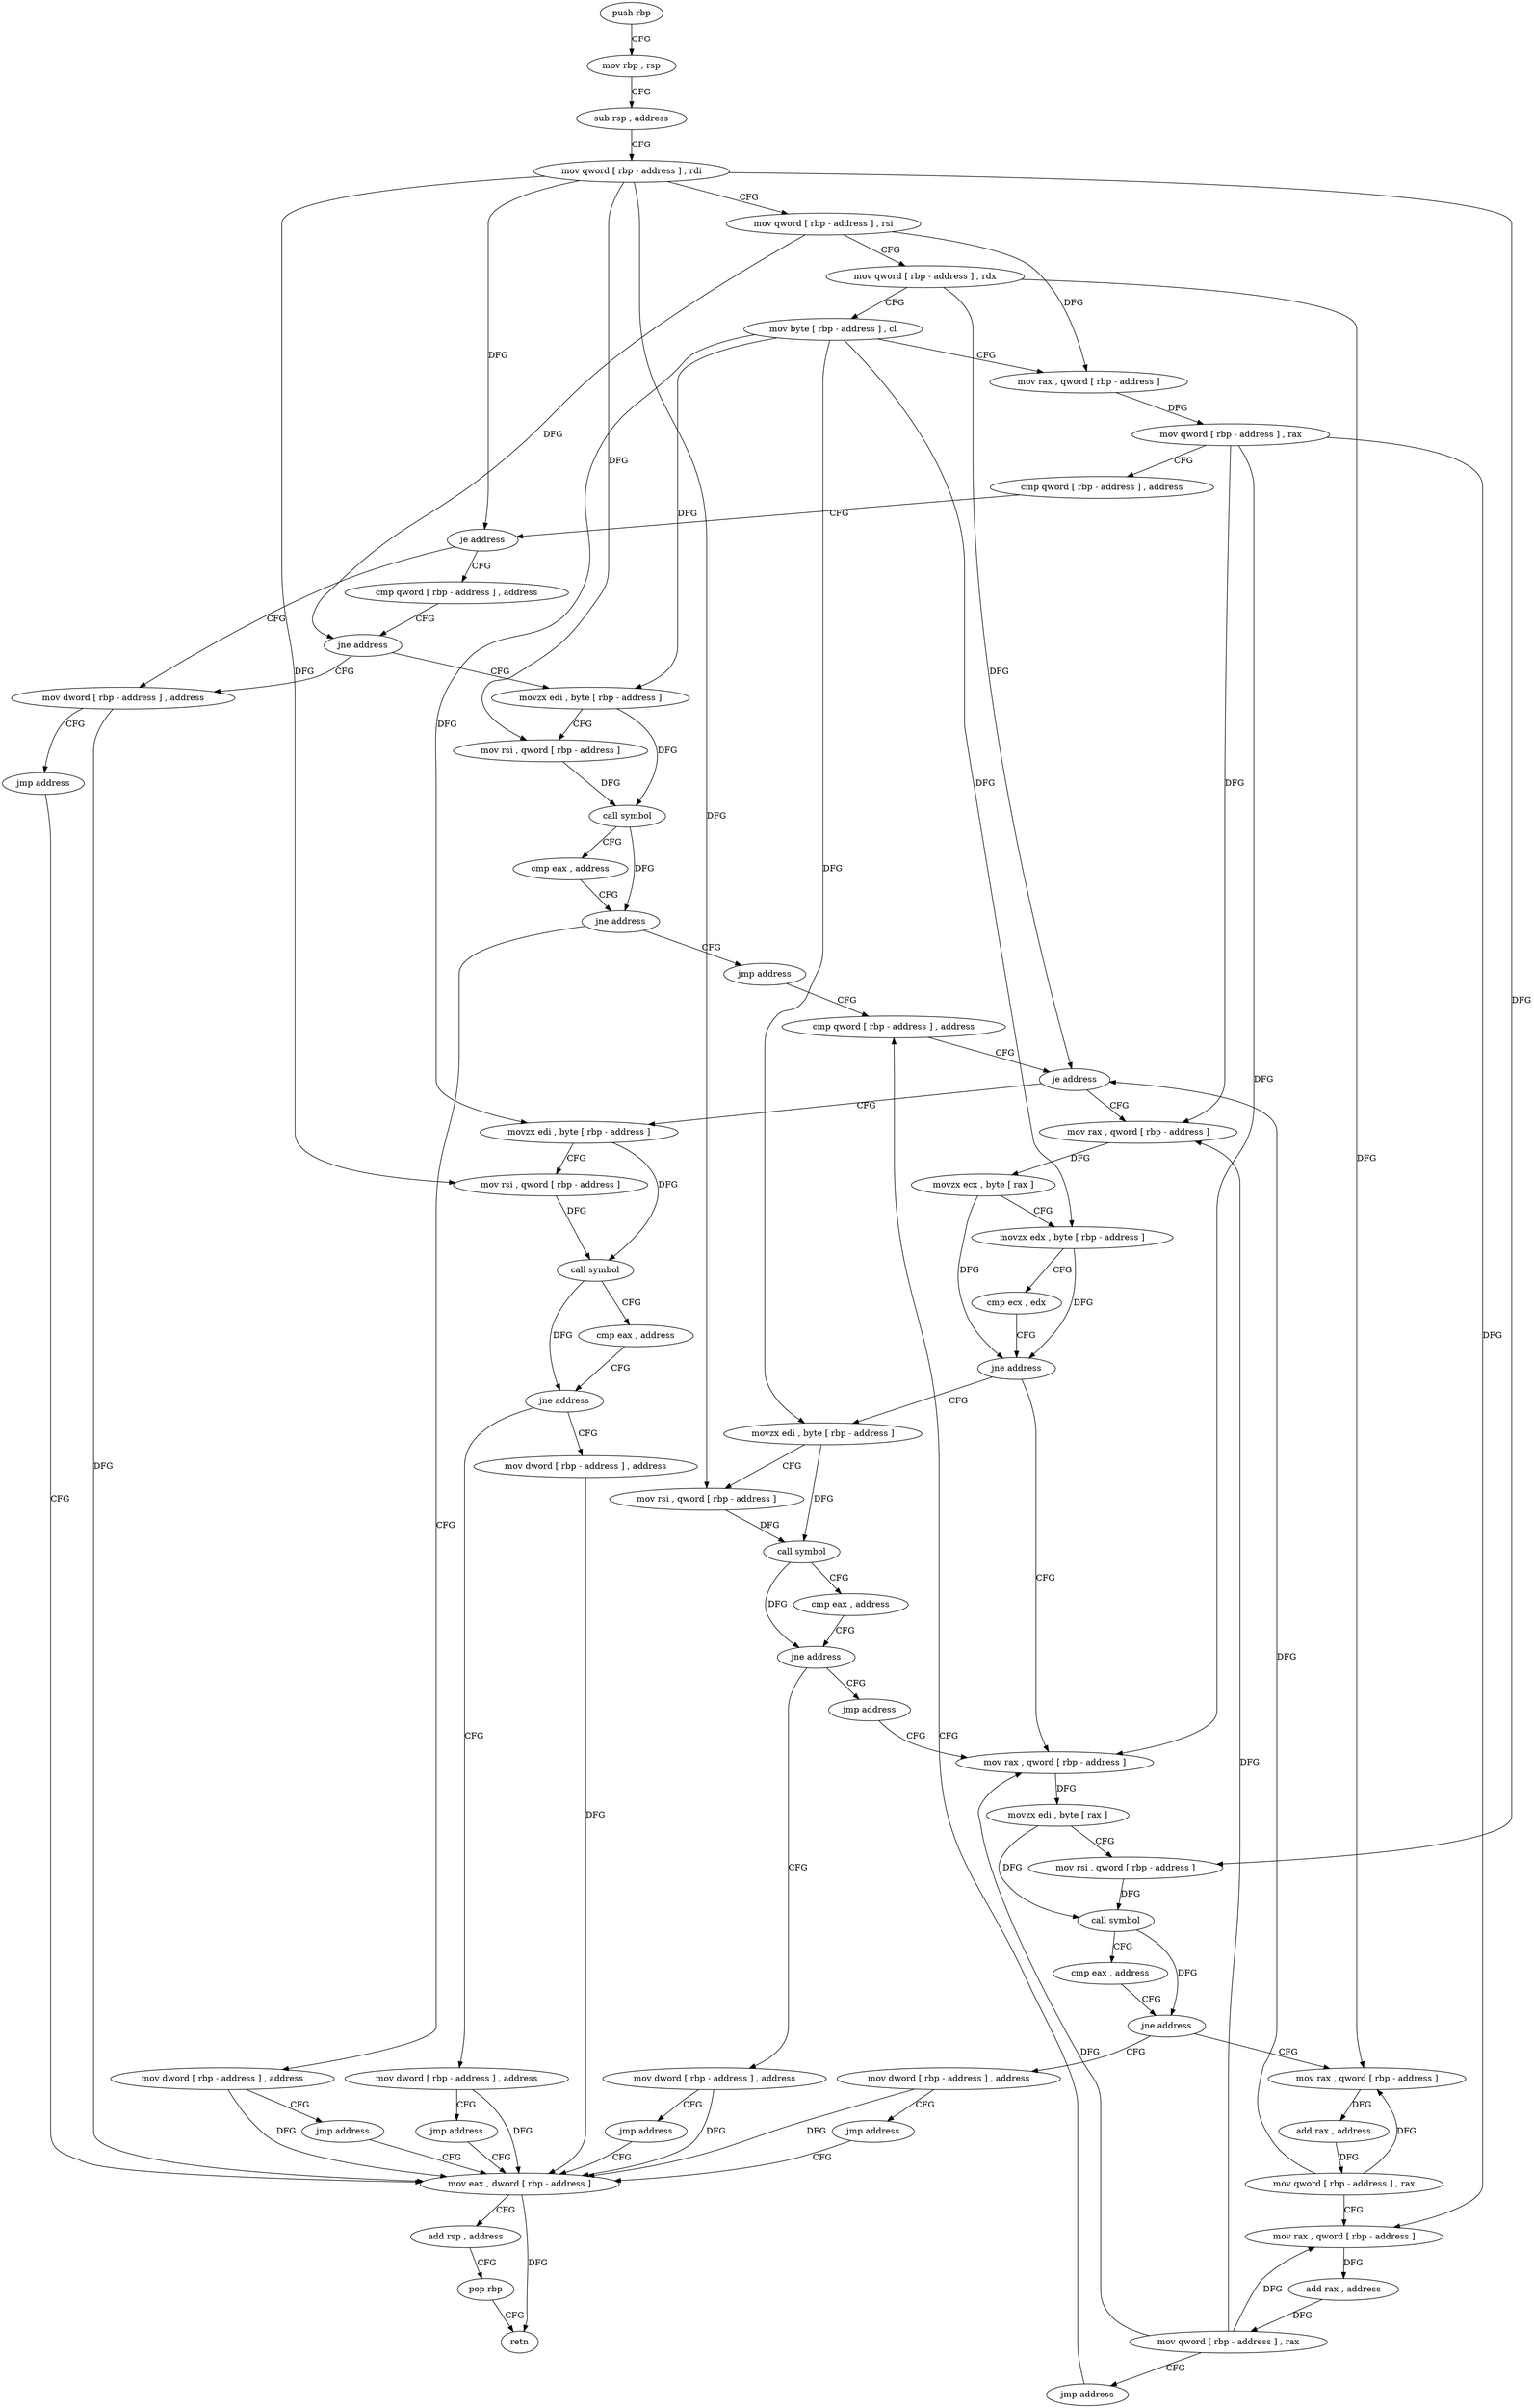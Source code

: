 digraph "func" {
"4409328" [label = "push rbp" ]
"4409329" [label = "mov rbp , rsp" ]
"4409332" [label = "sub rsp , address" ]
"4409336" [label = "mov qword [ rbp - address ] , rdi" ]
"4409340" [label = "mov qword [ rbp - address ] , rsi" ]
"4409344" [label = "mov qword [ rbp - address ] , rdx" ]
"4409348" [label = "mov byte [ rbp - address ] , cl" ]
"4409351" [label = "mov rax , qword [ rbp - address ]" ]
"4409355" [label = "mov qword [ rbp - address ] , rax" ]
"4409359" [label = "cmp qword [ rbp - address ] , address" ]
"4409364" [label = "je address" ]
"4409381" [label = "mov dword [ rbp - address ] , address" ]
"4409370" [label = "cmp qword [ rbp - address ] , address" ]
"4409388" [label = "jmp address" ]
"4409612" [label = "mov eax , dword [ rbp - address ]" ]
"4409375" [label = "jne address" ]
"4409393" [label = "movzx edi , byte [ rbp - address ]" ]
"4409615" [label = "add rsp , address" ]
"4409619" [label = "pop rbp" ]
"4409620" [label = "retn" ]
"4409397" [label = "mov rsi , qword [ rbp - address ]" ]
"4409401" [label = "call symbol" ]
"4409406" [label = "cmp eax , address" ]
"4409409" [label = "jne address" ]
"4409427" [label = "jmp address" ]
"4409415" [label = "mov dword [ rbp - address ] , address" ]
"4409432" [label = "cmp qword [ rbp - address ] , address" ]
"4409422" [label = "jmp address" ]
"4409437" [label = "je address" ]
"4409571" [label = "movzx edi , byte [ rbp - address ]" ]
"4409443" [label = "mov rax , qword [ rbp - address ]" ]
"4409575" [label = "mov rsi , qword [ rbp - address ]" ]
"4409579" [label = "call symbol" ]
"4409584" [label = "cmp eax , address" ]
"4409587" [label = "jne address" ]
"4409605" [label = "mov dword [ rbp - address ] , address" ]
"4409593" [label = "mov dword [ rbp - address ] , address" ]
"4409447" [label = "movzx ecx , byte [ rax ]" ]
"4409450" [label = "movzx edx , byte [ rbp - address ]" ]
"4409454" [label = "cmp ecx , edx" ]
"4409456" [label = "jne address" ]
"4409501" [label = "mov rax , qword [ rbp - address ]" ]
"4409462" [label = "movzx edi , byte [ rbp - address ]" ]
"4409600" [label = "jmp address" ]
"4409505" [label = "movzx edi , byte [ rax ]" ]
"4409508" [label = "mov rsi , qword [ rbp - address ]" ]
"4409512" [label = "call symbol" ]
"4409517" [label = "cmp eax , address" ]
"4409520" [label = "jne address" ]
"4409538" [label = "mov rax , qword [ rbp - address ]" ]
"4409526" [label = "mov dword [ rbp - address ] , address" ]
"4409466" [label = "mov rsi , qword [ rbp - address ]" ]
"4409470" [label = "call symbol" ]
"4409475" [label = "cmp eax , address" ]
"4409478" [label = "jne address" ]
"4409496" [label = "jmp address" ]
"4409484" [label = "mov dword [ rbp - address ] , address" ]
"4409542" [label = "add rax , address" ]
"4409548" [label = "mov qword [ rbp - address ] , rax" ]
"4409552" [label = "mov rax , qword [ rbp - address ]" ]
"4409556" [label = "add rax , address" ]
"4409562" [label = "mov qword [ rbp - address ] , rax" ]
"4409566" [label = "jmp address" ]
"4409533" [label = "jmp address" ]
"4409491" [label = "jmp address" ]
"4409328" -> "4409329" [ label = "CFG" ]
"4409329" -> "4409332" [ label = "CFG" ]
"4409332" -> "4409336" [ label = "CFG" ]
"4409336" -> "4409340" [ label = "CFG" ]
"4409336" -> "4409364" [ label = "DFG" ]
"4409336" -> "4409397" [ label = "DFG" ]
"4409336" -> "4409575" [ label = "DFG" ]
"4409336" -> "4409508" [ label = "DFG" ]
"4409336" -> "4409466" [ label = "DFG" ]
"4409340" -> "4409344" [ label = "CFG" ]
"4409340" -> "4409351" [ label = "DFG" ]
"4409340" -> "4409375" [ label = "DFG" ]
"4409344" -> "4409348" [ label = "CFG" ]
"4409344" -> "4409437" [ label = "DFG" ]
"4409344" -> "4409538" [ label = "DFG" ]
"4409348" -> "4409351" [ label = "CFG" ]
"4409348" -> "4409393" [ label = "DFG" ]
"4409348" -> "4409571" [ label = "DFG" ]
"4409348" -> "4409450" [ label = "DFG" ]
"4409348" -> "4409462" [ label = "DFG" ]
"4409351" -> "4409355" [ label = "DFG" ]
"4409355" -> "4409359" [ label = "CFG" ]
"4409355" -> "4409443" [ label = "DFG" ]
"4409355" -> "4409501" [ label = "DFG" ]
"4409355" -> "4409552" [ label = "DFG" ]
"4409359" -> "4409364" [ label = "CFG" ]
"4409364" -> "4409381" [ label = "CFG" ]
"4409364" -> "4409370" [ label = "CFG" ]
"4409381" -> "4409388" [ label = "CFG" ]
"4409381" -> "4409612" [ label = "DFG" ]
"4409370" -> "4409375" [ label = "CFG" ]
"4409388" -> "4409612" [ label = "CFG" ]
"4409612" -> "4409615" [ label = "CFG" ]
"4409612" -> "4409620" [ label = "DFG" ]
"4409375" -> "4409393" [ label = "CFG" ]
"4409375" -> "4409381" [ label = "CFG" ]
"4409393" -> "4409397" [ label = "CFG" ]
"4409393" -> "4409401" [ label = "DFG" ]
"4409615" -> "4409619" [ label = "CFG" ]
"4409619" -> "4409620" [ label = "CFG" ]
"4409397" -> "4409401" [ label = "DFG" ]
"4409401" -> "4409406" [ label = "CFG" ]
"4409401" -> "4409409" [ label = "DFG" ]
"4409406" -> "4409409" [ label = "CFG" ]
"4409409" -> "4409427" [ label = "CFG" ]
"4409409" -> "4409415" [ label = "CFG" ]
"4409427" -> "4409432" [ label = "CFG" ]
"4409415" -> "4409422" [ label = "CFG" ]
"4409415" -> "4409612" [ label = "DFG" ]
"4409432" -> "4409437" [ label = "CFG" ]
"4409422" -> "4409612" [ label = "CFG" ]
"4409437" -> "4409571" [ label = "CFG" ]
"4409437" -> "4409443" [ label = "CFG" ]
"4409571" -> "4409575" [ label = "CFG" ]
"4409571" -> "4409579" [ label = "DFG" ]
"4409443" -> "4409447" [ label = "DFG" ]
"4409575" -> "4409579" [ label = "DFG" ]
"4409579" -> "4409584" [ label = "CFG" ]
"4409579" -> "4409587" [ label = "DFG" ]
"4409584" -> "4409587" [ label = "CFG" ]
"4409587" -> "4409605" [ label = "CFG" ]
"4409587" -> "4409593" [ label = "CFG" ]
"4409605" -> "4409612" [ label = "DFG" ]
"4409593" -> "4409600" [ label = "CFG" ]
"4409593" -> "4409612" [ label = "DFG" ]
"4409447" -> "4409450" [ label = "CFG" ]
"4409447" -> "4409456" [ label = "DFG" ]
"4409450" -> "4409454" [ label = "CFG" ]
"4409450" -> "4409456" [ label = "DFG" ]
"4409454" -> "4409456" [ label = "CFG" ]
"4409456" -> "4409501" [ label = "CFG" ]
"4409456" -> "4409462" [ label = "CFG" ]
"4409501" -> "4409505" [ label = "DFG" ]
"4409462" -> "4409466" [ label = "CFG" ]
"4409462" -> "4409470" [ label = "DFG" ]
"4409600" -> "4409612" [ label = "CFG" ]
"4409505" -> "4409508" [ label = "CFG" ]
"4409505" -> "4409512" [ label = "DFG" ]
"4409508" -> "4409512" [ label = "DFG" ]
"4409512" -> "4409517" [ label = "CFG" ]
"4409512" -> "4409520" [ label = "DFG" ]
"4409517" -> "4409520" [ label = "CFG" ]
"4409520" -> "4409538" [ label = "CFG" ]
"4409520" -> "4409526" [ label = "CFG" ]
"4409538" -> "4409542" [ label = "DFG" ]
"4409526" -> "4409533" [ label = "CFG" ]
"4409526" -> "4409612" [ label = "DFG" ]
"4409466" -> "4409470" [ label = "DFG" ]
"4409470" -> "4409475" [ label = "CFG" ]
"4409470" -> "4409478" [ label = "DFG" ]
"4409475" -> "4409478" [ label = "CFG" ]
"4409478" -> "4409496" [ label = "CFG" ]
"4409478" -> "4409484" [ label = "CFG" ]
"4409496" -> "4409501" [ label = "CFG" ]
"4409484" -> "4409491" [ label = "CFG" ]
"4409484" -> "4409612" [ label = "DFG" ]
"4409542" -> "4409548" [ label = "DFG" ]
"4409548" -> "4409552" [ label = "CFG" ]
"4409548" -> "4409437" [ label = "DFG" ]
"4409548" -> "4409538" [ label = "DFG" ]
"4409552" -> "4409556" [ label = "DFG" ]
"4409556" -> "4409562" [ label = "DFG" ]
"4409562" -> "4409566" [ label = "CFG" ]
"4409562" -> "4409443" [ label = "DFG" ]
"4409562" -> "4409501" [ label = "DFG" ]
"4409562" -> "4409552" [ label = "DFG" ]
"4409566" -> "4409432" [ label = "CFG" ]
"4409533" -> "4409612" [ label = "CFG" ]
"4409491" -> "4409612" [ label = "CFG" ]
}
